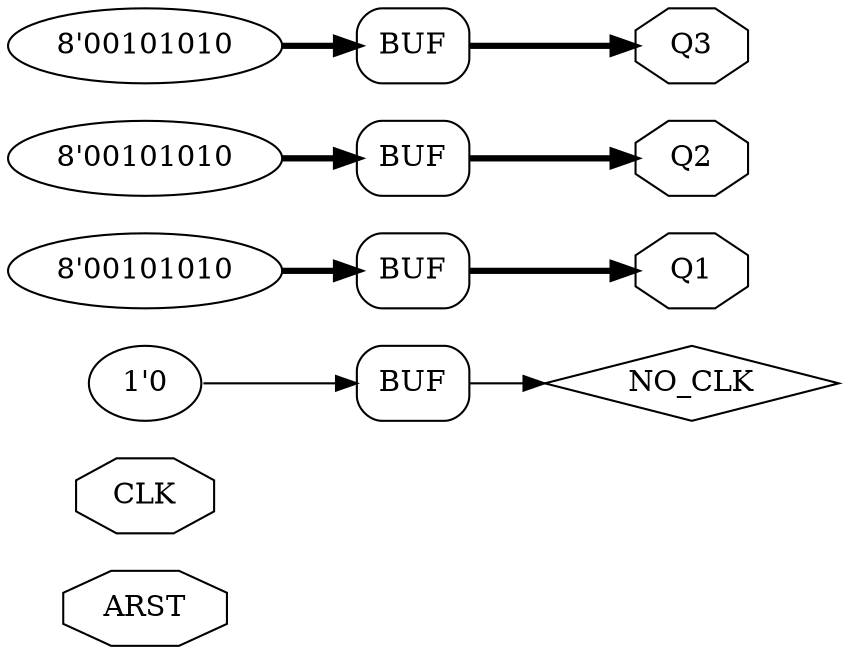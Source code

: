 digraph "test" {
rankdir="LR";
remincross=true;
n1 [ shape=octagon, label="ARST", color="black", fontcolor="black" ];
n2 [ shape=octagon, label="CLK", color="black", fontcolor="black" ];
n3 [ shape=diamond, label="NO_CLK", color="black", fontcolor="black" ];
n4 [ shape=octagon, label="Q1", color="black", fontcolor="black" ];
n5 [ shape=octagon, label="Q2", color="black", fontcolor="black" ];
n6 [ shape=octagon, label="Q3", color="black", fontcolor="black" ];
v0 [ label="1'0" ];
x1 [shape=box, style=rounded, label="BUF", ];
v2 [ label="8'00101010" ];
x3 [shape=box, style=rounded, label="BUF", ];
v4 [ label="8'00101010" ];
x5 [shape=box, style=rounded, label="BUF", ];
v6 [ label="8'00101010" ];
x7 [shape=box, style=rounded, label="BUF", ];
x1:e -> n3:w [color="black", fontcolor="black", label=""];
x3:e -> n4:w [color="black", fontcolor="black", style="setlinewidth(3)", label=""];
x5:e -> n5:w [color="black", fontcolor="black", style="setlinewidth(3)", label=""];
x7:e -> n6:w [color="black", fontcolor="black", style="setlinewidth(3)", label=""];
v0:e -> x1:w [color="black", fontcolor="black", label=""];
v2:e -> x3:w [color="black", fontcolor="black", style="setlinewidth(3)", label=""];
v4:e -> x5:w [color="black", fontcolor="black", style="setlinewidth(3)", label=""];
v6:e -> x7:w [color="black", fontcolor="black", style="setlinewidth(3)", label=""];
}
